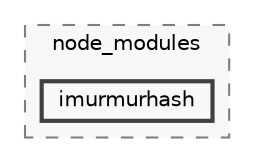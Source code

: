 digraph "backend/node_modules/imurmurhash"
{
 // LATEX_PDF_SIZE
  bgcolor="transparent";
  edge [fontname=Helvetica,fontsize=10,labelfontname=Helvetica,labelfontsize=10];
  node [fontname=Helvetica,fontsize=10,shape=box,height=0.2,width=0.4];
  compound=true
  subgraph clusterdir_86dbea9de526ba50b112ba867d8b4b1f {
    graph [ bgcolor="#f8f8f8", pencolor="grey50", label="node_modules", fontname=Helvetica,fontsize=10 style="filled,dashed", URL="dir_86dbea9de526ba50b112ba867d8b4b1f.html",tooltip=""]
  dir_5a6e7df4b549e3a3839cfb37a9f6b83a [label="imurmurhash", fillcolor="#f8f8f8", color="grey25", style="filled,bold", URL="dir_5a6e7df4b549e3a3839cfb37a9f6b83a.html",tooltip=""];
  }
}
